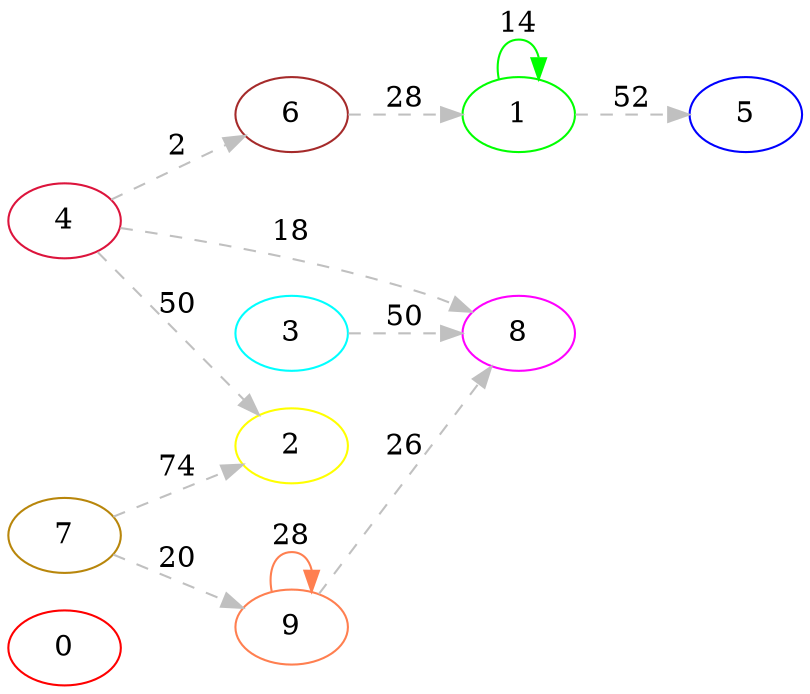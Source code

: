 digraph G {
ranksep = "equally";
rankdir = LR;
{rank = same; 0; };
{rank = same; 1; };
{rank = same; 5; };
{rank = same; 2; };
{rank = same; 3; };
{rank = same; 8; };
{rank = same; 4; };
{rank = same; 6; };
{rank = same; };
{rank = same; 7; };
{rank = same; 9; };
{rank = same; };
0 [color = "red"];
5 [color = "blue"];
1 [color = "green"];
2 [color = "yellow"];
8 [color = "magenta"];
3 [color = "aqua"];
6 [color = "brown"];
4 [color = "crimson"];
9 [color = "coral"];
7 [color = "darkgoldenrod"];
0
1->1[label="14" color = "green"];
1->5[label="52" color = "grey" style = "dashed"];
5
2
3->8[label="50" color = "grey" style = "dashed"];
8
4->8[label="18" color = "grey" style = "dashed"];
4->6[label="2" color = "grey" style = "dashed"];
4->2[label="50" color = "grey" style = "dashed"];
6->1[label="28" color = "grey" style = "dashed"];
7->9[label="20" color = "grey" style = "dashed"];
7->2[label="74" color = "grey" style = "dashed"];
9->8[label="26" color = "grey" style = "dashed"];
9->9[label="28" color = "coral"];
}
